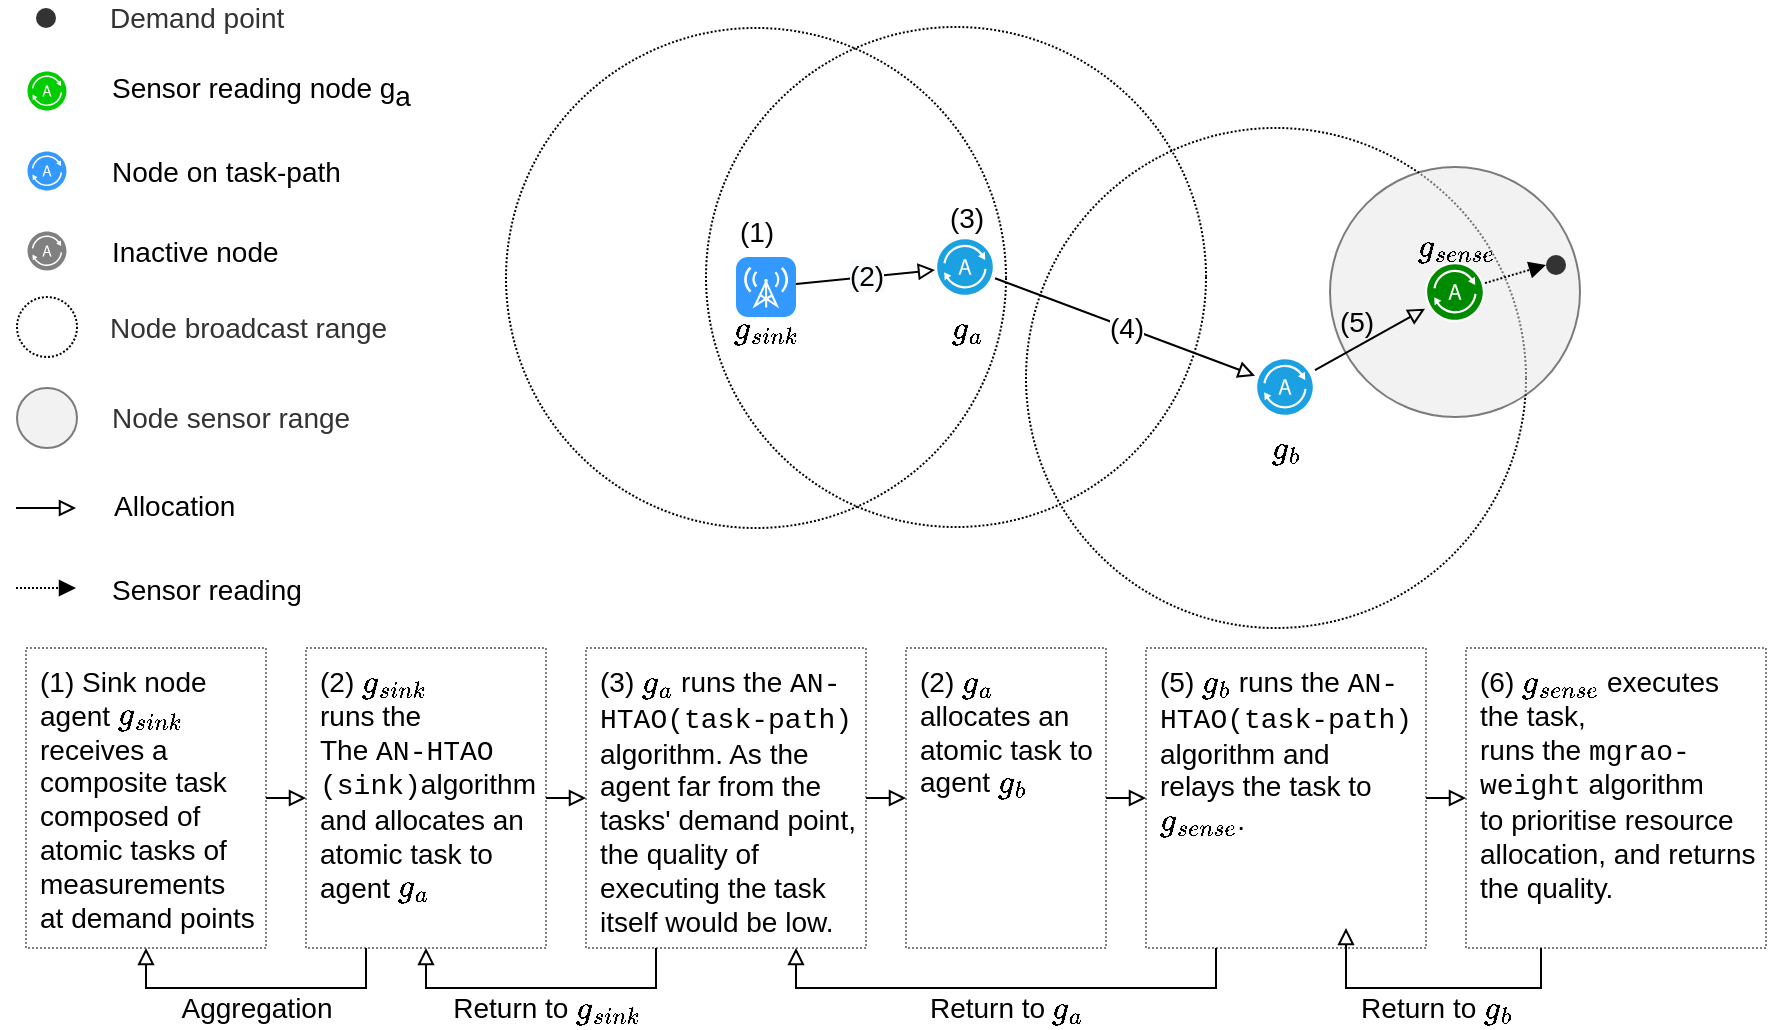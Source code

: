 <mxfile version="14.6.13" type="device"><diagram id="n3x0hCh38KXFZ6Cryw47" name="Page-1"><mxGraphModel dx="1916" dy="810" grid="1" gridSize="10" guides="1" tooltips="1" connect="1" arrows="1" fold="1" page="1" pageScale="1" pageWidth="827" pageHeight="1169" math="1" shadow="0"><root><mxCell id="0"/><mxCell id="1" parent="0"/><mxCell id="dMY40JlKNHP0hM3eTLJn-9" value="" style="ellipse;html=1;aspect=fixed;labelBackgroundColor=none;strokeColor=#000000;fontColor=#333333;fillColor=none;dashed=1;labelPosition=right;verticalLabelPosition=middle;align=left;verticalAlign=middle;spacingLeft=10;fontSize=14;dashPattern=1 1;" parent="1" vertex="1"><mxGeometry x="380" y="260" width="250" height="250" as="geometry"/></mxCell><mxCell id="dMY40JlKNHP0hM3eTLJn-60" value="" style="ellipse;html=1;aspect=fixed;labelBackgroundColor=none;strokeColor=#000000;fontColor=#333333;fillColor=none;dashed=1;labelPosition=right;verticalLabelPosition=middle;align=left;verticalAlign=middle;spacingLeft=10;fontSize=14;dashPattern=1 1;" parent="1" vertex="1"><mxGeometry x="220" y="209.5" width="250" height="250" as="geometry"/></mxCell><mxCell id="dMY40JlKNHP0hM3eTLJn-61" value="" style="ellipse;html=1;aspect=fixed;labelBackgroundColor=none;strokeColor=#000000;fontColor=#333333;fillColor=none;dashed=1;labelPosition=right;verticalLabelPosition=middle;align=left;verticalAlign=middle;spacingLeft=10;fontSize=14;dashPattern=1 1;" parent="1" vertex="1"><mxGeometry x="120" y="210" width="250" height="250" as="geometry"/></mxCell><mxCell id="dMY40JlKNHP0hM3eTLJn-7" value="" style="ellipse;html=1;aspect=fixed;labelBackgroundColor=none;strokeColor=#000000;fontColor=#333333;labelPosition=right;verticalLabelPosition=middle;align=left;verticalAlign=middle;spacingLeft=10;fontSize=14;fillColor=#E6E6E6;opacity=50;" parent="1" vertex="1"><mxGeometry x="532" y="279.5" width="125" height="125" as="geometry"/></mxCell><mxCell id="dMY40JlKNHP0hM3eTLJn-17" value="&#10;&#10;&lt;span style=&quot;color: rgb(0, 0, 0); font-family: helvetica; font-size: 14px; font-style: normal; font-weight: 400; letter-spacing: normal; text-align: left; text-indent: 0px; text-transform: none; word-spacing: 0px; background-color: rgb(248, 249, 250); display: inline; float: none;&quot;&gt;(2)&lt;/span&gt;&#10;&#10;" style="edgeStyle=none;rounded=0;orthogonalLoop=1;jettySize=auto;html=1;endArrow=block;endFill=0;fontSize=14;" parent="1" source="G75mjb6Er_qYQi8ZF5sW-5" target="G75mjb6Er_qYQi8ZF5sW-35" edge="1"><mxGeometry relative="1" as="geometry"/></mxCell><mxCell id="G75mjb6Er_qYQi8ZF5sW-5" value="&lt;span style=&quot;color: rgb(0 , 0 , 0) ; text-align: left&quot;&gt;\(g_{sink}\)&lt;/span&gt;" style="html=1;strokeWidth=1;shadow=0;dashed=0;shape=mxgraph.ios7.misc.broadcast;strokeColor=none;buttonText=;strokeColor2=#222222;fontColor=#222222;fontSize=14;verticalLabelPosition=bottom;verticalAlign=top;align=center;fillColor=#3399FF;spacingTop=-10;" parent="1" vertex="1"><mxGeometry x="235" y="324.5" width="30" height="30" as="geometry"/></mxCell><mxCell id="G75mjb6Er_qYQi8ZF5sW-7" value="Sensor reading node g&lt;sub style=&quot;font-size: 14px&quot;&gt;a&lt;/sub&gt;" style="pointerEvents=1;shadow=0;dashed=0;html=1;labelPosition=right;verticalLabelPosition=middle;verticalAlign=middle;align=left;outlineConnect=0;shape=mxgraph.veeam2.agent;labelBackgroundColor=none;fillColor=#00CC00;spacingLeft=20;fontSize=14;" parent="1" vertex="1"><mxGeometry x="-120" y="231" width="21" height="21" as="geometry"/></mxCell><mxCell id="G75mjb6Er_qYQi8ZF5sW-9" value="Node on task-path" style="pointerEvents=1;shadow=0;dashed=0;html=1;labelPosition=right;verticalLabelPosition=middle;verticalAlign=middle;align=left;outlineConnect=0;shape=mxgraph.veeam2.agent;labelBackgroundColor=none;fillColor=#3399FF;spacingLeft=20;fontSize=14;" parent="1" vertex="1"><mxGeometry x="-120" y="271" width="21" height="21" as="geometry"/></mxCell><mxCell id="dMY40JlKNHP0hM3eTLJn-54" style="rounded=0;orthogonalLoop=1;jettySize=auto;html=1;entryX=0;entryY=0.5;entryDx=0;entryDy=0;dashed=1;dashPattern=1 1;startArrow=none;startFill=0;sourcePerimeterSpacing=0;endArrow=block;endFill=1;endSize=6;targetPerimeterSpacing=0;fontSize=14;" parent="1" source="G75mjb6Er_qYQi8ZF5sW-11" target="dMY40JlKNHP0hM3eTLJn-5" edge="1"><mxGeometry relative="1" as="geometry"/></mxCell><mxCell id="G75mjb6Er_qYQi8ZF5sW-11" value="&lt;span style=&quot;text-align: left&quot;&gt;\(g_{sense}\)&lt;/span&gt;" style="pointerEvents=1;shadow=0;dashed=0;html=1;labelPosition=center;verticalLabelPosition=top;verticalAlign=bottom;align=center;outlineConnect=0;shape=mxgraph.veeam2.agent;labelBackgroundColor=none;fillColor=#008a00;strokeColor=#005700;fontSize=14;spacingBottom=-3;" parent="1" vertex="1"><mxGeometry x="579.5" y="327" width="30" height="30" as="geometry"/></mxCell><mxCell id="G75mjb6Er_qYQi8ZF5sW-35" value="&lt;span style=&quot;text-align: left&quot;&gt;\(g_{a}\)&lt;/span&gt;" style="pointerEvents=1;shadow=0;dashed=0;html=1;labelPosition=center;verticalLabelPosition=bottom;verticalAlign=top;align=center;outlineConnect=0;shape=mxgraph.veeam2.agent;labelBackgroundColor=none;fillColor=#1ba1e2;strokeColor=#006EAF;fontSize=14;" parent="1" vertex="1"><mxGeometry x="334.5" y="314.5" width="30" height="30" as="geometry"/></mxCell><mxCell id="G75mjb6Er_qYQi8ZF5sW-53" value="Inactive node" style="pointerEvents=1;shadow=0;dashed=0;html=1;labelPosition=right;verticalLabelPosition=middle;verticalAlign=middle;align=left;outlineConnect=0;shape=mxgraph.veeam2.agent;labelBackgroundColor=none;fillColor=#808080;spacingLeft=20;fontSize=14;" parent="1" vertex="1"><mxGeometry x="-120" y="311" width="21" height="21" as="geometry"/></mxCell><mxCell id="G75mjb6Er_qYQi8ZF5sW-55" value="Demand point" style="ellipse;html=1;aspect=fixed;dashed=1;labelBackgroundColor=none;fontColor=#333333;fillColor=#333333;strokeColor=none;labelPosition=right;verticalLabelPosition=middle;align=left;verticalAlign=middle;fontSize=14;textDirection=ltr;spacingLeft=25;" parent="1" vertex="1"><mxGeometry x="-115" y="200" width="10" height="10" as="geometry"/></mxCell><mxCell id="dMY40JlKNHP0hM3eTLJn-5" value="" style="ellipse;html=1;aspect=fixed;dashed=1;labelBackgroundColor=none;fontColor=#333333;fillColor=#333333;strokeColor=none;labelPosition=center;verticalLabelPosition=middle;align=center;verticalAlign=middle;fontSize=14;whiteSpace=wrap;" parent="1" vertex="1"><mxGeometry x="640" y="323.5" width="10" height="10" as="geometry"/></mxCell><mxCell id="dMY40JlKNHP0hM3eTLJn-15" value="(5)" style="edgeStyle=none;rounded=0;orthogonalLoop=1;jettySize=auto;html=1;endArrow=block;endFill=0;fontSize=14;labelBackgroundColor=none;spacingBottom=17;spacingRight=14;" parent="1" source="dMY40JlKNHP0hM3eTLJn-8" target="G75mjb6Er_qYQi8ZF5sW-11" edge="1"><mxGeometry relative="1" as="geometry"><mxPoint x="524.5" y="394.706" as="sourcePoint"/></mxGeometry></mxCell><mxCell id="dMY40JlKNHP0hM3eTLJn-8" value="&lt;span style=&quot;color: rgb(0 , 0 , 0) ; text-align: left&quot;&gt;\(g_{b}\)&lt;/span&gt;" style="pointerEvents=1;shadow=0;dashed=0;html=1;labelPosition=center;verticalLabelPosition=bottom;verticalAlign=top;align=center;outlineConnect=0;shape=mxgraph.veeam2.agent;labelBackgroundColor=none;fillColor=#1ba1e2;strokeColor=#006EAF;fontColor=#ffffff;fontSize=14;" parent="1" vertex="1"><mxGeometry x="494.5" y="374.5" width="30" height="30" as="geometry"/></mxCell><mxCell id="dMY40JlKNHP0hM3eTLJn-19" style="rounded=0;orthogonalLoop=1;jettySize=auto;html=1;endArrow=block;endFill=0;fontSize=14;" parent="1" edge="1"><mxGeometry relative="1" as="geometry"><mxPoint x="-125" y="450" as="sourcePoint"/><mxPoint x="-95" y="450" as="targetPoint"/></mxGeometry></mxCell><mxCell id="dMY40JlKNHP0hM3eTLJn-20" value="Allocation" style="edgeLabel;html=1;align=left;verticalAlign=middle;resizable=0;points=[];fontSize=14;labelPosition=right;verticalLabelPosition=middle;spacingLeft=39;" parent="dMY40JlKNHP0hM3eTLJn-19" vertex="1" connectable="0"><mxGeometry x="-0.5" y="-1" relative="1" as="geometry"><mxPoint y="-2.5" as="offset"/></mxGeometry></mxCell><mxCell id="dMY40JlKNHP0hM3eTLJn-32" value="&lt;span style=&quot;text-align: left&quot;&gt;(1)&lt;/span&gt;" style="text;html=1;align=center;verticalAlign=middle;resizable=0;points=[];autosize=1;fontSize=14;" parent="1" vertex="1"><mxGeometry x="230" y="302" width="30" height="20" as="geometry"/></mxCell><mxCell id="dMY40JlKNHP0hM3eTLJn-39" style="edgeStyle=none;rounded=0;orthogonalLoop=1;jettySize=auto;html=1;exitX=1;exitY=0.5;exitDx=0;exitDy=0;entryX=0;entryY=0.5;entryDx=0;entryDy=0;endArrow=block;endFill=0;fontSize=14;" parent="1" source="dMY40JlKNHP0hM3eTLJn-33" target="dMY40JlKNHP0hM3eTLJn-35" edge="1"><mxGeometry relative="1" as="geometry"/></mxCell><mxCell id="dMY40JlKNHP0hM3eTLJn-33" value="(1) Sink node agent \(g_{sink}\) receives a composite task composed of atomic tasks of measurements at demand points" style="rounded=0;whiteSpace=wrap;html=1;fontSize=14;opacity=50;align=left;verticalAlign=top;fillColor=none;spacingLeft=5;spacingRight=5;spacingBottom=2;spacingTop=2;dashed=1;dashPattern=1 1;" parent="1" vertex="1"><mxGeometry x="-120" y="520" width="120" height="150" as="geometry"/></mxCell><mxCell id="dMY40JlKNHP0hM3eTLJn-41" style="edgeStyle=none;rounded=0;orthogonalLoop=1;jettySize=auto;html=1;exitX=1;exitY=0.5;exitDx=0;exitDy=0;entryX=0;entryY=0.5;entryDx=0;entryDy=0;endArrow=block;endFill=0;fontSize=14;" parent="1" source="dMY40JlKNHP0hM3eTLJn-34" target="dMY40JlKNHP0hM3eTLJn-36" edge="1"><mxGeometry relative="1" as="geometry"/></mxCell><mxCell id="dMY40JlKNHP0hM3eTLJn-48" style="edgeStyle=orthogonalEdgeStyle;rounded=0;orthogonalLoop=1;jettySize=auto;html=1;exitX=0.25;exitY=1;exitDx=0;exitDy=0;entryX=0.5;entryY=1;entryDx=0;entryDy=0;endArrow=block;endFill=0;fontSize=14;" parent="1" source="dMY40JlKNHP0hM3eTLJn-34" target="dMY40JlKNHP0hM3eTLJn-35" edge="1"><mxGeometry relative="1" as="geometry"/></mxCell><mxCell id="dMY40JlKNHP0hM3eTLJn-34" value="(3)&lt;span&gt;&amp;nbsp;&lt;/span&gt;\(g_{a}\) runs the &lt;font face=&quot;Courier New&quot;&gt;AN-HTAO(task-path)&lt;/font&gt; algorithm. As the agent far from the tasks' demand point, the quality of executing the task itself would be low." style="rounded=0;whiteSpace=wrap;html=1;fontSize=14;opacity=50;align=left;verticalAlign=top;fillColor=none;spacingLeft=5;spacingRight=5;spacingBottom=2;spacingTop=2;dashed=1;dashPattern=1 1;" parent="1" vertex="1"><mxGeometry x="160" y="520" width="140" height="150" as="geometry"/></mxCell><mxCell id="dMY40JlKNHP0hM3eTLJn-40" style="edgeStyle=none;rounded=0;orthogonalLoop=1;jettySize=auto;html=1;exitX=1;exitY=0.5;exitDx=0;exitDy=0;entryX=0;entryY=0.5;entryDx=0;entryDy=0;endArrow=block;endFill=0;fontSize=14;" parent="1" source="dMY40JlKNHP0hM3eTLJn-35" target="dMY40JlKNHP0hM3eTLJn-34" edge="1"><mxGeometry relative="1" as="geometry"/></mxCell><mxCell id="dMY40JlKNHP0hM3eTLJn-49" style="edgeStyle=orthogonalEdgeStyle;rounded=0;orthogonalLoop=1;jettySize=auto;html=1;exitX=0.25;exitY=1;exitDx=0;exitDy=0;entryX=0.5;entryY=1;entryDx=0;entryDy=0;endArrow=block;endFill=0;fontSize=14;" parent="1" source="dMY40JlKNHP0hM3eTLJn-35" target="dMY40JlKNHP0hM3eTLJn-33" edge="1"><mxGeometry relative="1" as="geometry"/></mxCell><mxCell id="dMY40JlKNHP0hM3eTLJn-35" value="(2)&amp;nbsp;\(g_{sink}\)&amp;nbsp;&lt;br&gt;runs the &lt;br&gt;The &lt;font face=&quot;Courier New&quot;&gt;AN-HTAO (sink)&lt;/font&gt;algorithm&amp;nbsp;&lt;br&gt;and&amp;nbsp;allocates an&lt;br&gt;atomic task to agent&amp;nbsp;\(g_{a}\)&amp;nbsp;" style="rounded=0;whiteSpace=wrap;html=1;fontSize=14;opacity=50;align=left;verticalAlign=top;fillColor=none;spacingLeft=5;spacingRight=5;spacingBottom=2;spacingTop=2;dashed=1;dashPattern=1 1;" parent="1" vertex="1"><mxGeometry x="20" y="520" width="120" height="150" as="geometry"/></mxCell><mxCell id="dMY40JlKNHP0hM3eTLJn-42" style="edgeStyle=none;rounded=0;orthogonalLoop=1;jettySize=auto;html=1;exitX=1;exitY=0.5;exitDx=0;exitDy=0;entryX=0;entryY=0.5;entryDx=0;entryDy=0;endArrow=block;endFill=0;fontSize=14;" parent="1" source="dMY40JlKNHP0hM3eTLJn-36" target="dMY40JlKNHP0hM3eTLJn-37" edge="1"><mxGeometry relative="1" as="geometry"/></mxCell><mxCell id="dMY40JlKNHP0hM3eTLJn-36" value="&lt;span&gt;(2)&amp;nbsp;&lt;/span&gt;&lt;span&gt;\(g_{a}\)&amp;nbsp;&lt;/span&gt;&lt;br&gt;&lt;span&gt;allocates an&lt;/span&gt;&lt;br&gt;&lt;span&gt;atomic task to agent&amp;nbsp;&lt;/span&gt;&lt;span&gt;\(g_{b}\)&amp;nbsp;&lt;/span&gt;" style="rounded=0;whiteSpace=wrap;html=1;fontSize=14;opacity=50;align=left;verticalAlign=top;fillColor=none;spacingLeft=5;spacingRight=5;spacingBottom=2;spacingTop=2;dashed=1;dashPattern=1 1;" parent="1" vertex="1"><mxGeometry x="320" y="520" width="100" height="150" as="geometry"/></mxCell><mxCell id="dMY40JlKNHP0hM3eTLJn-43" style="edgeStyle=none;rounded=0;orthogonalLoop=1;jettySize=auto;html=1;exitX=1;exitY=0.5;exitDx=0;exitDy=0;entryX=0;entryY=0.5;entryDx=0;entryDy=0;endArrow=block;endFill=0;fontSize=14;" parent="1" source="dMY40JlKNHP0hM3eTLJn-37" target="dMY40JlKNHP0hM3eTLJn-38" edge="1"><mxGeometry relative="1" as="geometry"/></mxCell><mxCell id="dMY40JlKNHP0hM3eTLJn-46" style="edgeStyle=orthogonalEdgeStyle;rounded=0;orthogonalLoop=1;jettySize=auto;html=1;exitX=0.25;exitY=1;exitDx=0;exitDy=0;entryX=0.75;entryY=1;entryDx=0;entryDy=0;endArrow=block;endFill=0;fontSize=14;" parent="1" source="dMY40JlKNHP0hM3eTLJn-37" target="dMY40JlKNHP0hM3eTLJn-34" edge="1"><mxGeometry relative="1" as="geometry"/></mxCell><mxCell id="dMY40JlKNHP0hM3eTLJn-37" value="(5)&lt;span&gt;&amp;nbsp;&lt;/span&gt;\(g_{b}\)&lt;span&gt;&amp;nbsp;&lt;/span&gt;runs the &lt;font face=&quot;Courier New&quot;&gt;AN-HTAO(task-path)&lt;/font&gt; algorithm and&lt;br&gt;&lt;span&gt;relays the task to&lt;/span&gt;&lt;span&gt;&amp;nbsp;&lt;/span&gt;\(g_{sense}\)&lt;span&gt;.&lt;/span&gt;" style="rounded=0;whiteSpace=wrap;html=1;fontSize=14;opacity=50;align=left;verticalAlign=top;fillColor=none;spacingLeft=5;spacingRight=5;spacingBottom=2;spacingTop=2;dashed=1;dashPattern=1 1;" parent="1" vertex="1"><mxGeometry x="440" y="520" width="140" height="150" as="geometry"/></mxCell><mxCell id="dMY40JlKNHP0hM3eTLJn-44" style="edgeStyle=orthogonalEdgeStyle;rounded=0;orthogonalLoop=1;jettySize=auto;html=1;exitX=0.25;exitY=1;exitDx=0;exitDy=0;endArrow=block;endFill=0;fontSize=14;" parent="1" source="dMY40JlKNHP0hM3eTLJn-38" edge="1"><mxGeometry relative="1" as="geometry"><mxPoint x="540" y="660" as="targetPoint"/><Array as="points"><mxPoint x="638" y="690"/><mxPoint x="540" y="690"/></Array></mxGeometry></mxCell><mxCell id="dMY40JlKNHP0hM3eTLJn-38" value="(6)&amp;nbsp;\(g_{sense}\) executes the task, runs&amp;nbsp;the&amp;nbsp;&lt;font face=&quot;Courier New&quot;&gt;mgrao-weight&lt;/font&gt;&amp;nbsp;algorithm to&amp;nbsp;prioritise resource&amp;nbsp;&lt;br&gt;allocation, and returns the&amp;nbsp;quality." style="rounded=0;whiteSpace=wrap;html=1;fontSize=14;opacity=50;align=left;verticalAlign=top;fillColor=none;spacingLeft=5;spacingRight=5;spacingBottom=2;spacingTop=2;dashed=1;dashPattern=1 1;" parent="1" vertex="1"><mxGeometry x="600" y="520" width="150" height="150" as="geometry"/></mxCell><mxCell id="dMY40JlKNHP0hM3eTLJn-50" value="Node broadcast range" style="ellipse;html=1;aspect=fixed;labelBackgroundColor=none;strokeColor=#000000;fontColor=#333333;fillColor=none;dashed=1;labelPosition=right;verticalLabelPosition=middle;align=left;verticalAlign=middle;spacingLeft=14;fontSize=14;dashPattern=1 1;" parent="1" vertex="1"><mxGeometry x="-124.5" y="344.5" width="30" height="30" as="geometry"/></mxCell><mxCell id="dMY40JlKNHP0hM3eTLJn-51" value="Node sensor range" style="ellipse;html=1;aspect=fixed;labelBackgroundColor=none;strokeColor=#000000;fontColor=#333333;labelPosition=right;verticalLabelPosition=middle;align=left;verticalAlign=middle;spacingLeft=15;fontSize=14;fillColor=#E6E6E6;opacity=50;" parent="1" vertex="1"><mxGeometry x="-124.5" y="390" width="30" height="30" as="geometry"/></mxCell><mxCell id="dMY40JlKNHP0hM3eTLJn-52" style="rounded=0;orthogonalLoop=1;jettySize=auto;html=1;endArrow=block;endFill=1;fontSize=14;dashed=1;dashPattern=1 1;spacingLeft=39;" parent="1" edge="1"><mxGeometry relative="1" as="geometry"><mxPoint x="-125" y="490" as="sourcePoint"/><mxPoint x="-95" y="490" as="targetPoint"/></mxGeometry></mxCell><mxCell id="dMY40JlKNHP0hM3eTLJn-53" value="Sensor reading" style="edgeLabel;html=1;align=left;verticalAlign=middle;resizable=0;points=[];fontSize=14;labelPosition=right;verticalLabelPosition=middle;spacingLeft=38;" parent="dMY40JlKNHP0hM3eTLJn-52" vertex="1" connectable="0"><mxGeometry x="-0.5" y="-1" relative="1" as="geometry"><mxPoint as="offset"/></mxGeometry></mxCell><mxCell id="dMY40JlKNHP0hM3eTLJn-58" value="(4)" style="edgeStyle=none;rounded=0;orthogonalLoop=1;jettySize=auto;html=1;endArrow=block;endFill=0;fontSize=14;" parent="1" source="G75mjb6Er_qYQi8ZF5sW-35" target="dMY40JlKNHP0hM3eTLJn-8" edge="1"><mxGeometry relative="1" as="geometry"><mxPoint x="231" y="304.341" as="sourcePoint"/><mxPoint x="292" y="326.659" as="targetPoint"/></mxGeometry></mxCell><mxCell id="dMY40JlKNHP0hM3eTLJn-67" value="&lt;span style=&quot;text-align: left&quot;&gt;(3)&lt;/span&gt;" style="text;html=1;align=center;verticalAlign=middle;resizable=0;points=[];autosize=1;fontSize=14;fontColor=#000000;" parent="1" vertex="1"><mxGeometry x="334.5" y="294.5" width="30" height="20" as="geometry"/></mxCell><mxCell id="dMY40JlKNHP0hM3eTLJn-68" value="Return to&amp;nbsp;&lt;span style=&quot;text-align: left&quot;&gt;\(g_{b}\)&lt;/span&gt;" style="text;html=1;align=center;verticalAlign=middle;resizable=0;points=[];autosize=1;fontSize=14;fontColor=#000000;" parent="1" vertex="1"><mxGeometry x="520" y="690" width="130" height="20" as="geometry"/></mxCell><mxCell id="dMY40JlKNHP0hM3eTLJn-69" value="Return to&amp;nbsp;&lt;span style=&quot;text-align: left&quot;&gt;\(g_{a}\)&lt;/span&gt;" style="text;html=1;align=center;verticalAlign=middle;resizable=0;points=[];autosize=1;fontSize=14;fontColor=#000000;" parent="1" vertex="1"><mxGeometry x="305" y="690" width="130" height="20" as="geometry"/></mxCell><mxCell id="dMY40JlKNHP0hM3eTLJn-70" value="Return to&amp;nbsp;&lt;span style=&quot;text-align: left&quot;&gt;\(g_{sink}\)&lt;/span&gt;" style="text;html=1;align=center;verticalAlign=middle;resizable=0;points=[];autosize=1;fontSize=14;fontColor=#000000;" parent="1" vertex="1"><mxGeometry x="70" y="690" width="140" height="20" as="geometry"/></mxCell><mxCell id="dMY40JlKNHP0hM3eTLJn-71" value="Aggregation" style="text;html=1;align=center;verticalAlign=middle;resizable=0;points=[];autosize=1;fontSize=14;fontColor=#000000;" parent="1" vertex="1"><mxGeometry x="-50" y="690" width="90" height="20" as="geometry"/></mxCell></root></mxGraphModel></diagram></mxfile>